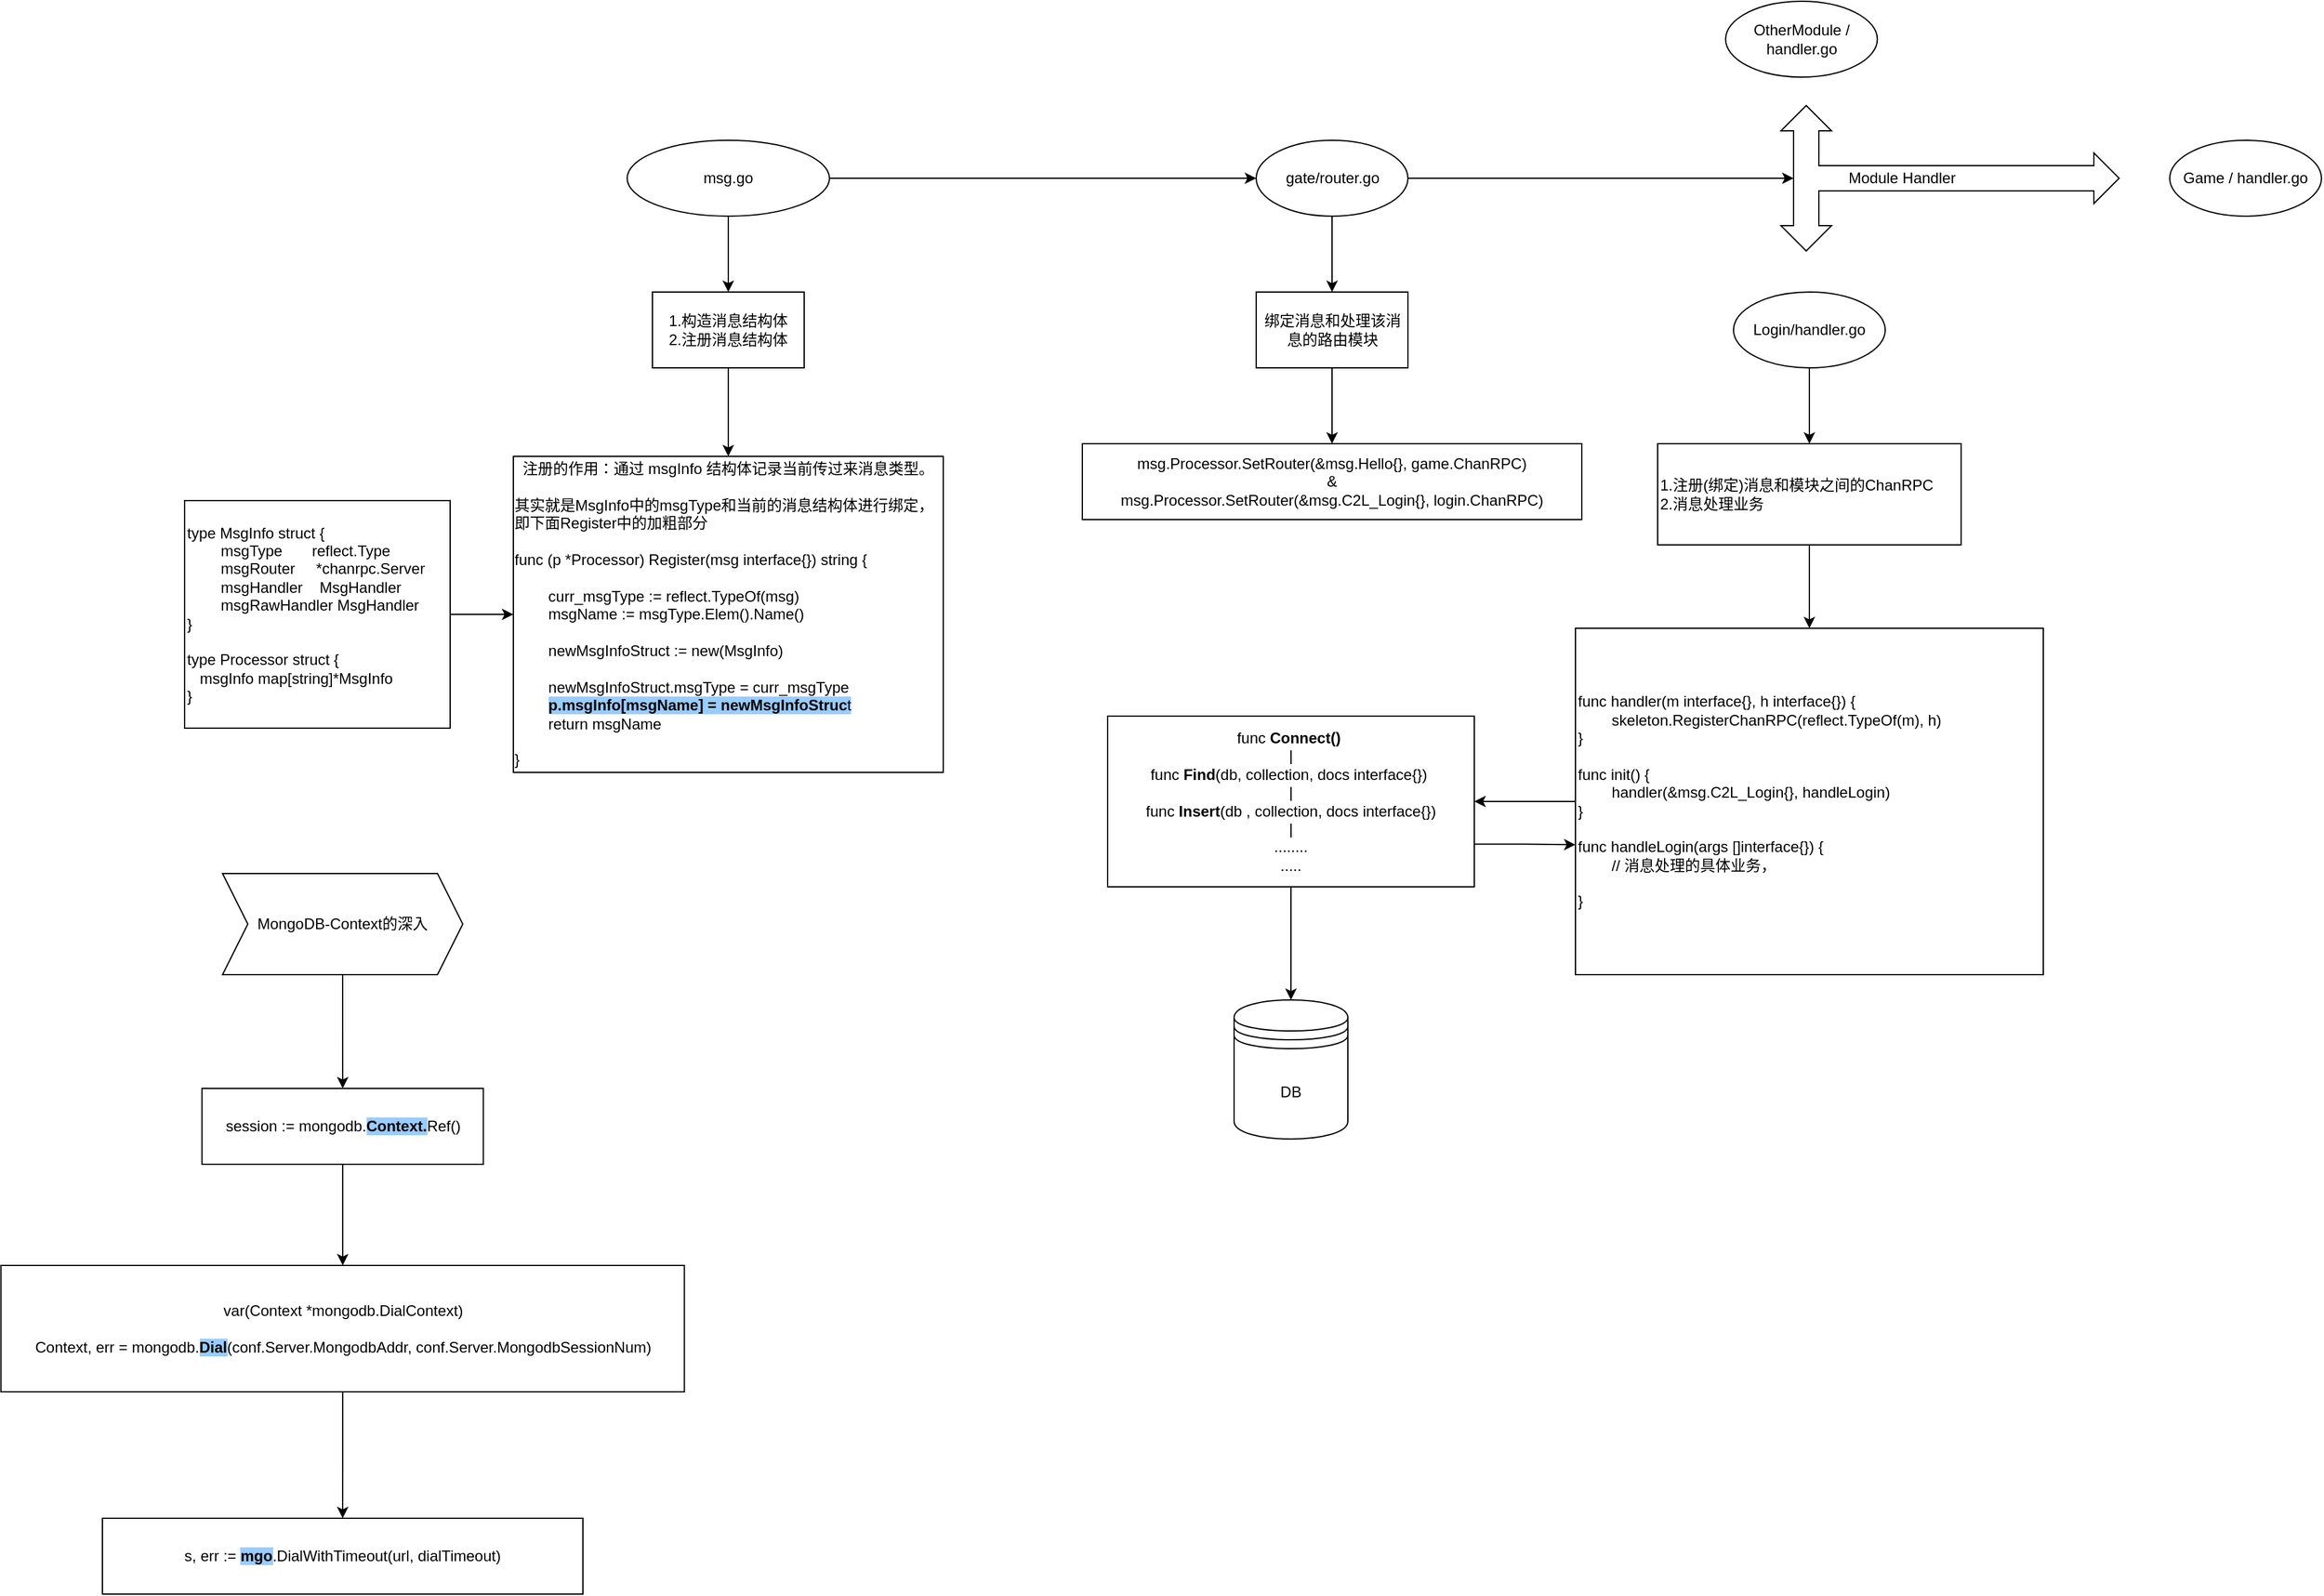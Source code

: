<mxfile version="17.2.4" type="device"><diagram id="q6HQFgh_tuDphqqvEQC3" name="第 1 页"><mxGraphModel dx="5133" dy="3453" grid="1" gridSize="10" guides="1" tooltips="1" connect="1" arrows="1" fold="1" page="1" pageScale="1" pageWidth="827" pageHeight="1169" math="0" shadow="0"><root><mxCell id="0"/><mxCell id="1" parent="0"/><mxCell id="o_HaL7vr3oZtRXzoeOzk-13" value="" style="edgeStyle=orthogonalEdgeStyle;rounded=0;orthogonalLoop=1;jettySize=auto;html=1;fontSize=12;" parent="1" target="o_HaL7vr3oZtRXzoeOzk-12" edge="1"><mxGeometry relative="1" as="geometry"><mxPoint x="-2000" y="-1090" as="sourcePoint"/><Array as="points"><mxPoint x="-2010" y="-1090"/></Array></mxGeometry></mxCell><mxCell id="ablrstG5kczgFLygdj6P-3" style="edgeStyle=orthogonalEdgeStyle;rounded=0;orthogonalLoop=1;jettySize=auto;html=1;exitX=0.5;exitY=1;exitDx=0;exitDy=0;" parent="1" source="o_HaL7vr3oZtRXzoeOzk-12" target="ablrstG5kczgFLygdj6P-1" edge="1"><mxGeometry relative="1" as="geometry"/></mxCell><mxCell id="o_HaL7vr3oZtRXzoeOzk-12" value="&lt;div style=&quot;text-align: left&quot;&gt;1.构造消息结构体&lt;/div&gt;&lt;div style=&quot;text-align: left&quot;&gt;2.注册消息结构体&lt;/div&gt;" style="whiteSpace=wrap;html=1;rounded=0;" parent="1" vertex="1"><mxGeometry x="-2070" y="-1020" width="120" height="60" as="geometry"/></mxCell><mxCell id="o_HaL7vr3oZtRXzoeOzk-16" value="" style="edgeStyle=orthogonalEdgeStyle;rounded=0;orthogonalLoop=1;jettySize=auto;html=1;fontSize=12;" parent="1" source="o_HaL7vr3oZtRXzoeOzk-14" target="o_HaL7vr3oZtRXzoeOzk-15" edge="1"><mxGeometry relative="1" as="geometry"/></mxCell><mxCell id="o_HaL7vr3oZtRXzoeOzk-14" value="msg.go" style="ellipse;whiteSpace=wrap;html=1;fontSize=12;" parent="1" vertex="1"><mxGeometry x="-2090" y="-1140" width="160" height="60" as="geometry"/></mxCell><mxCell id="26D-dnsGdQl0cQckwaEJ-6" value="" style="edgeStyle=orthogonalEdgeStyle;rounded=0;orthogonalLoop=1;jettySize=auto;html=1;" parent="1" source="o_HaL7vr3oZtRXzoeOzk-15" target="26D-dnsGdQl0cQckwaEJ-5" edge="1"><mxGeometry relative="1" as="geometry"/></mxCell><mxCell id="bmiKPec6YOb8gyKa9Efh-1" style="edgeStyle=orthogonalEdgeStyle;rounded=0;orthogonalLoop=1;jettySize=auto;html=1;exitX=1;exitY=0.5;exitDx=0;exitDy=0;entryX=0;entryY=0;entryDx=57.5;entryDy=257.5;entryPerimeter=0;" edge="1" parent="1" source="o_HaL7vr3oZtRXzoeOzk-15" target="g-cJVrQ9xxSFL4hgvaI2-2"><mxGeometry relative="1" as="geometry"><mxPoint x="-1280" y="-1110" as="targetPoint"/></mxGeometry></mxCell><mxCell id="o_HaL7vr3oZtRXzoeOzk-15" value="gate/router.go" style="ellipse;whiteSpace=wrap;html=1;" parent="1" vertex="1"><mxGeometry x="-1592.5" y="-1140" width="120" height="60" as="geometry"/></mxCell><mxCell id="ablrstG5kczgFLygdj6P-1" value="&lt;div&gt;&lt;span&gt;注册的作用：通过 msgInfo 结构体记录当前传过来消息类型。&lt;/span&gt;&lt;/div&gt;&lt;div style=&quot;text-align: left&quot;&gt;&lt;span&gt;&lt;br&gt;&lt;/span&gt;&lt;/div&gt;&lt;div style=&quot;text-align: left&quot;&gt;其实就是MsgInfo中的msgType和当前的消息结构体进行绑定，即下面Register中的加粗部分&lt;/div&gt;&lt;div style=&quot;text-align: left&quot;&gt;&lt;br&gt;&lt;/div&gt;&lt;div style=&quot;text-align: left&quot;&gt;func (p *Processor) Register(msg interface{}) string {&lt;br&gt;&lt;/div&gt;&lt;div style=&quot;text-align: left&quot;&gt;&lt;br&gt;&lt;/div&gt;&lt;div style=&quot;text-align: left&quot;&gt;&lt;span&gt;&#9;&lt;/span&gt;&lt;span style=&quot;white-space: pre&quot;&gt;&#9;&lt;/span&gt;curr_msgType := reflect.TypeOf(msg)&lt;br&gt;&lt;/div&gt;&lt;div style=&quot;text-align: left&quot;&gt;&lt;span&gt;&#9;&lt;/span&gt;&lt;span style=&quot;white-space: pre&quot;&gt;&#9;&lt;/span&gt;msgName := msgType.Elem().Name()&lt;br&gt;&lt;/div&gt;&lt;div style=&quot;text-align: left&quot;&gt;&lt;br&gt;&lt;/div&gt;&lt;div style=&quot;text-align: left&quot;&gt;&lt;span&gt;&#9;&lt;/span&gt;&lt;span&gt;&lt;span style=&quot;white-space: pre&quot;&gt;&#9;&lt;/span&gt;newMsgInfoStruct := new(MsgInfo)&lt;/span&gt;&lt;/div&gt;&lt;div style=&quot;text-align: left&quot;&gt;&lt;span&gt;&lt;br&gt;&lt;/span&gt;&lt;/div&gt;&lt;div style=&quot;text-align: left&quot;&gt;&lt;span&gt;&#9;&lt;/span&gt;&lt;span style=&quot;white-space: pre&quot;&gt;&#9;&lt;/span&gt;newMsgInfoStruct.msgType = curr_msgType&lt;/div&gt;&lt;div style=&quot;text-align: left&quot;&gt;&#9;&lt;span style=&quot;white-space: pre&quot;&gt;&#9;&lt;/span&gt;&lt;span style=&quot;background-color: rgb(153 , 204 , 255)&quot;&gt;&lt;b&gt;p.msgInfo[msgName] = newMsgInfoStruc&lt;/b&gt;t&lt;/span&gt;&lt;/div&gt;&lt;div style=&quot;text-align: left&quot;&gt;&lt;span&gt;&#9;&lt;/span&gt;&lt;span style=&quot;white-space: pre&quot;&gt;&#9;&lt;/span&gt;return msgName&lt;/div&gt;&lt;div style=&quot;text-align: left&quot;&gt;&lt;br&gt;&lt;/div&gt;&lt;div style=&quot;text-align: left&quot;&gt;}&lt;/div&gt;" style="rounded=0;whiteSpace=wrap;html=1;align=center;" parent="1" vertex="1"><mxGeometry x="-2180" y="-890" width="340" height="250" as="geometry"/></mxCell><mxCell id="ablrstG5kczgFLygdj6P-4" style="edgeStyle=orthogonalEdgeStyle;rounded=0;orthogonalLoop=1;jettySize=auto;html=1;exitX=0.5;exitY=1;exitDx=0;exitDy=0;" parent="1" source="ablrstG5kczgFLygdj6P-1" target="ablrstG5kczgFLygdj6P-1" edge="1"><mxGeometry relative="1" as="geometry"/></mxCell><mxCell id="ablrstG5kczgFLygdj6P-8" style="edgeStyle=orthogonalEdgeStyle;rounded=0;orthogonalLoop=1;jettySize=auto;html=1;exitX=1;exitY=0.5;exitDx=0;exitDy=0;" parent="1" source="ablrstG5kczgFLygdj6P-5" target="ablrstG5kczgFLygdj6P-1" edge="1"><mxGeometry relative="1" as="geometry"/></mxCell><mxCell id="ablrstG5kczgFLygdj6P-5" value="&lt;div&gt;type MsgInfo struct {&lt;/div&gt;&lt;div&gt;&lt;span&gt;&#9;&lt;/span&gt;&lt;span&gt;&#9;&lt;/span&gt;&lt;span style=&quot;white-space: pre&quot;&gt;&#9;&lt;/span&gt;msgType&amp;nbsp; &amp;nbsp; &amp;nbsp; &amp;nbsp;reflect.Type&lt;/div&gt;&lt;div&gt;&lt;span&gt;&#9;&lt;/span&gt;&lt;span&gt;&#9;&lt;/span&gt;&lt;span style=&quot;white-space: pre&quot;&gt;&#9;&lt;/span&gt;msgRouter&amp;nbsp; &amp;nbsp; &amp;nbsp;*chanrpc.Server&lt;/div&gt;&lt;div&gt;&lt;span&gt;&#9;&lt;/span&gt;&lt;span&gt;&#9;&lt;/span&gt;&lt;span style=&quot;white-space: pre&quot;&gt;&#9;&lt;/span&gt;msgHandler&amp;nbsp; &amp;nbsp; MsgHandler&lt;/div&gt;&lt;div&gt;&lt;span&gt;&#9;&lt;/span&gt;&lt;span&gt;&#9;&lt;/span&gt;&lt;span style=&quot;white-space: pre&quot;&gt;&#9;&lt;/span&gt;msgRawHandler MsgHandler&lt;/div&gt;&lt;div&gt;}&lt;/div&gt;&lt;div&gt;&lt;br&gt;&lt;/div&gt;&lt;div&gt;&lt;div&gt;type Processor struct {&lt;/div&gt;&lt;div&gt;&amp;nbsp; &amp;nbsp;msgInfo map[string]*MsgInfo&lt;/div&gt;&lt;div&gt;}&lt;/div&gt;&lt;/div&gt;" style="rounded=0;whiteSpace=wrap;html=1;align=left;" parent="1" vertex="1"><mxGeometry x="-2440" y="-855" width="210" height="180" as="geometry"/></mxCell><mxCell id="26D-dnsGdQl0cQckwaEJ-1" value="msg.Processor.SetRouter(&amp;amp;msg.Hello{}, game.ChanRPC)&lt;br&gt;&amp;amp;&lt;br&gt;msg.Processor.SetRouter(&amp;amp;msg.C2L_Login{}, login.ChanRPC)" style="whiteSpace=wrap;html=1;" parent="1" vertex="1"><mxGeometry x="-1730" y="-900" width="395" height="60" as="geometry"/></mxCell><mxCell id="26D-dnsGdQl0cQckwaEJ-7" style="edgeStyle=orthogonalEdgeStyle;rounded=0;orthogonalLoop=1;jettySize=auto;html=1;exitX=0.5;exitY=1;exitDx=0;exitDy=0;" parent="1" source="26D-dnsGdQl0cQckwaEJ-5" target="26D-dnsGdQl0cQckwaEJ-1" edge="1"><mxGeometry relative="1" as="geometry"/></mxCell><mxCell id="26D-dnsGdQl0cQckwaEJ-5" value="绑定消息和处理该消息的路由模块" style="whiteSpace=wrap;html=1;" parent="1" vertex="1"><mxGeometry x="-1592.5" y="-1020" width="120" height="60" as="geometry"/></mxCell><mxCell id="26D-dnsGdQl0cQckwaEJ-11" value="" style="edgeStyle=orthogonalEdgeStyle;rounded=0;orthogonalLoop=1;jettySize=auto;html=1;" parent="1" source="26D-dnsGdQl0cQckwaEJ-8" target="26D-dnsGdQl0cQckwaEJ-10" edge="1"><mxGeometry relative="1" as="geometry"/></mxCell><mxCell id="26D-dnsGdQl0cQckwaEJ-8" value="Login/handler.go" style="ellipse;whiteSpace=wrap;html=1;" parent="1" vertex="1"><mxGeometry x="-1215" y="-1020" width="120" height="60" as="geometry"/></mxCell><mxCell id="26D-dnsGdQl0cQckwaEJ-14" value="" style="edgeStyle=orthogonalEdgeStyle;rounded=0;orthogonalLoop=1;jettySize=auto;html=1;" parent="1" source="26D-dnsGdQl0cQckwaEJ-10" target="26D-dnsGdQl0cQckwaEJ-13" edge="1"><mxGeometry relative="1" as="geometry"/></mxCell><mxCell id="26D-dnsGdQl0cQckwaEJ-10" value="1.注册(绑定)消息和模块之间的ChanRPC&lt;br&gt;2.消息处理业务" style="whiteSpace=wrap;html=1;align=left;" parent="1" vertex="1"><mxGeometry x="-1275" y="-900" width="240" height="80" as="geometry"/></mxCell><mxCell id="bmiKPec6YOb8gyKa9Efh-6" value="" style="edgeStyle=orthogonalEdgeStyle;rounded=0;orthogonalLoop=1;jettySize=auto;html=1;" edge="1" parent="1" source="26D-dnsGdQl0cQckwaEJ-13" target="bmiKPec6YOb8gyKa9Efh-4"><mxGeometry relative="1" as="geometry"/></mxCell><mxCell id="26D-dnsGdQl0cQckwaEJ-13" value="func handler(m interface{}, h interface{}) { &lt;span style=&quot;white-space: pre&quot;&gt;&#9;&lt;/span&gt;&lt;span style=&quot;background-color: rgb(255 , 255 , 255)&quot;&gt;skeleton.RegisterChanRPC(reflect.TypeOf(m), h) &lt;/span&gt;&lt;br&gt;}&lt;br&gt;&lt;br&gt;func init() { &lt;br&gt;&lt;span style=&quot;white-space: pre&quot;&gt;&#9;&lt;/span&gt;&lt;span style=&quot;background-color: rgb(255 , 255 , 255)&quot;&gt;handler(&amp;amp;msg.C2L_Login{}, handleLogin) &lt;br&gt;}&lt;br&gt;&lt;/span&gt;&lt;br&gt;func handleLogin(args []interface{}) {&lt;br&gt;&lt;span style=&quot;white-space: pre&quot;&gt;&#9;&lt;/span&gt;// 消息处理的具体业务，&lt;br&gt;&amp;nbsp; &amp;nbsp; &amp;nbsp; &amp;nbsp;&amp;nbsp;&lt;br&gt;}" style="whiteSpace=wrap;html=1;align=left;" parent="1" vertex="1"><mxGeometry x="-1340" y="-754" width="370" height="274" as="geometry"/></mxCell><mxCell id="26D-dnsGdQl0cQckwaEJ-23" value="" style="edgeStyle=orthogonalEdgeStyle;rounded=0;orthogonalLoop=1;jettySize=auto;html=1;fontColor=#000000;" parent="1" source="26D-dnsGdQl0cQckwaEJ-19" target="26D-dnsGdQl0cQckwaEJ-22" edge="1"><mxGeometry relative="1" as="geometry"/></mxCell><mxCell id="26D-dnsGdQl0cQckwaEJ-19" value="MongoDB-Context的深入" style="shape=step;perimeter=stepPerimeter;whiteSpace=wrap;html=1;fixedSize=1;labelBackgroundColor=#FFFFFF;fontColor=#000000;" parent="1" vertex="1"><mxGeometry x="-2410" y="-560" width="190" height="80" as="geometry"/></mxCell><mxCell id="26D-dnsGdQl0cQckwaEJ-25" value="" style="edgeStyle=orthogonalEdgeStyle;rounded=0;orthogonalLoop=1;jettySize=auto;html=1;fontColor=#000000;" parent="1" source="26D-dnsGdQl0cQckwaEJ-22" target="26D-dnsGdQl0cQckwaEJ-24" edge="1"><mxGeometry relative="1" as="geometry"><Array as="points"><mxPoint x="-2315" y="-290"/><mxPoint x="-2315" y="-290"/></Array></mxGeometry></mxCell><mxCell id="26D-dnsGdQl0cQckwaEJ-22" value="session := mongodb.&lt;b style=&quot;background-color: rgb(153 , 204 , 255)&quot;&gt;Context.&lt;/b&gt;Ref()" style="whiteSpace=wrap;html=1;fontColor=#000000;labelBackgroundColor=#FFFFFF;align=center;" parent="1" vertex="1"><mxGeometry x="-2426.25" y="-390" width="222.5" height="60" as="geometry"/></mxCell><mxCell id="26D-dnsGdQl0cQckwaEJ-28" value="" style="edgeStyle=orthogonalEdgeStyle;rounded=0;orthogonalLoop=1;jettySize=auto;html=1;fontColor=#000000;" parent="1" source="26D-dnsGdQl0cQckwaEJ-24" target="26D-dnsGdQl0cQckwaEJ-27" edge="1"><mxGeometry relative="1" as="geometry"/></mxCell><mxCell id="26D-dnsGdQl0cQckwaEJ-24" value="var(Context *mongodb.DialContext)&lt;br&gt;&lt;br&gt;Context, err = mongodb.&lt;span style=&quot;background-color: rgb(153 , 204 , 255)&quot;&gt;&lt;b&gt;Dial&lt;/b&gt;&lt;/span&gt;(conf.Server.MongodbAddr, conf.Server.MongodbSessionNum)" style="whiteSpace=wrap;html=1;fontColor=#000000;labelBackgroundColor=#FFFFFF;align=center;" parent="1" vertex="1"><mxGeometry x="-2585.25" y="-250" width="540.5" height="100" as="geometry"/></mxCell><mxCell id="26D-dnsGdQl0cQckwaEJ-27" value="s, err := &lt;span style=&quot;background-color: rgb(153 , 204 , 255)&quot;&gt;&lt;b&gt;mgo&lt;/b&gt;&lt;/span&gt;.DialWithTimeout(url, dialTimeout)" style="whiteSpace=wrap;html=1;fontColor=#000000;labelBackgroundColor=#FFFFFF;" parent="1" vertex="1"><mxGeometry x="-2505" y="-50" width="380" height="60" as="geometry"/></mxCell><mxCell id="g-cJVrQ9xxSFL4hgvaI2-2" value="" style="html=1;shadow=0;dashed=0;align=left;verticalAlign=middle;shape=mxgraph.arrows2.triadArrow;dy=10;dx=20;arrowHead=40;rotation=90;" parent="1" vertex="1"><mxGeometry x="-1101.25" y="-1243.75" width="115" height="267.5" as="geometry"/></mxCell><mxCell id="g-cJVrQ9xxSFL4hgvaI2-6" value="Module Handler&amp;nbsp;" style="text;html=1;strokeColor=none;fillColor=none;align=center;verticalAlign=middle;whiteSpace=wrap;rounded=0;" parent="1" vertex="1"><mxGeometry x="-1210" y="-1132.5" width="260" height="45" as="geometry"/></mxCell><mxCell id="g-cJVrQ9xxSFL4hgvaI2-7" value="Game / handler.go" style="ellipse;whiteSpace=wrap;html=1;" parent="1" vertex="1"><mxGeometry x="-870" y="-1140" width="120" height="60" as="geometry"/></mxCell><mxCell id="g-cJVrQ9xxSFL4hgvaI2-9" value="OtherModule / handler.go" style="ellipse;whiteSpace=wrap;html=1;" parent="1" vertex="1"><mxGeometry x="-1221.25" y="-1250" width="120" height="60" as="geometry"/></mxCell><mxCell id="bmiKPec6YOb8gyKa9Efh-3" value="DB" style="shape=datastore;whiteSpace=wrap;html=1;labelBackgroundColor=#FFFFFF;" vertex="1" parent="1"><mxGeometry x="-1610" y="-460" width="90" height="110" as="geometry"/></mxCell><mxCell id="bmiKPec6YOb8gyKa9Efh-7" style="edgeStyle=orthogonalEdgeStyle;rounded=0;orthogonalLoop=1;jettySize=auto;html=1;exitX=0.5;exitY=1;exitDx=0;exitDy=0;" edge="1" parent="1" source="bmiKPec6YOb8gyKa9Efh-4" target="bmiKPec6YOb8gyKa9Efh-3"><mxGeometry relative="1" as="geometry"/></mxCell><mxCell id="bmiKPec6YOb8gyKa9Efh-8" style="edgeStyle=orthogonalEdgeStyle;rounded=0;orthogonalLoop=1;jettySize=auto;html=1;exitX=1;exitY=0.75;exitDx=0;exitDy=0;entryX=0;entryY=0.625;entryDx=0;entryDy=0;entryPerimeter=0;" edge="1" parent="1" source="bmiKPec6YOb8gyKa9Efh-4" target="26D-dnsGdQl0cQckwaEJ-13"><mxGeometry relative="1" as="geometry"/></mxCell><mxCell id="bmiKPec6YOb8gyKa9Efh-4" value="func &lt;b&gt;Connect()&amp;nbsp;&lt;br&gt;&lt;/b&gt;|&lt;br&gt;func &lt;b&gt;Find&lt;/b&gt;(db, collection, docs interface{})&amp;nbsp;&lt;br&gt;|&lt;br&gt;func &lt;b&gt;Insert&lt;/b&gt;(db , collection, docs interface{})&lt;br&gt;|&lt;br&gt;........&lt;br&gt;....." style="rounded=0;whiteSpace=wrap;html=1;labelBackgroundColor=#FFFFFF;align=center;" vertex="1" parent="1"><mxGeometry x="-1710" y="-684.5" width="290" height="135" as="geometry"/></mxCell></root></mxGraphModel></diagram></mxfile>